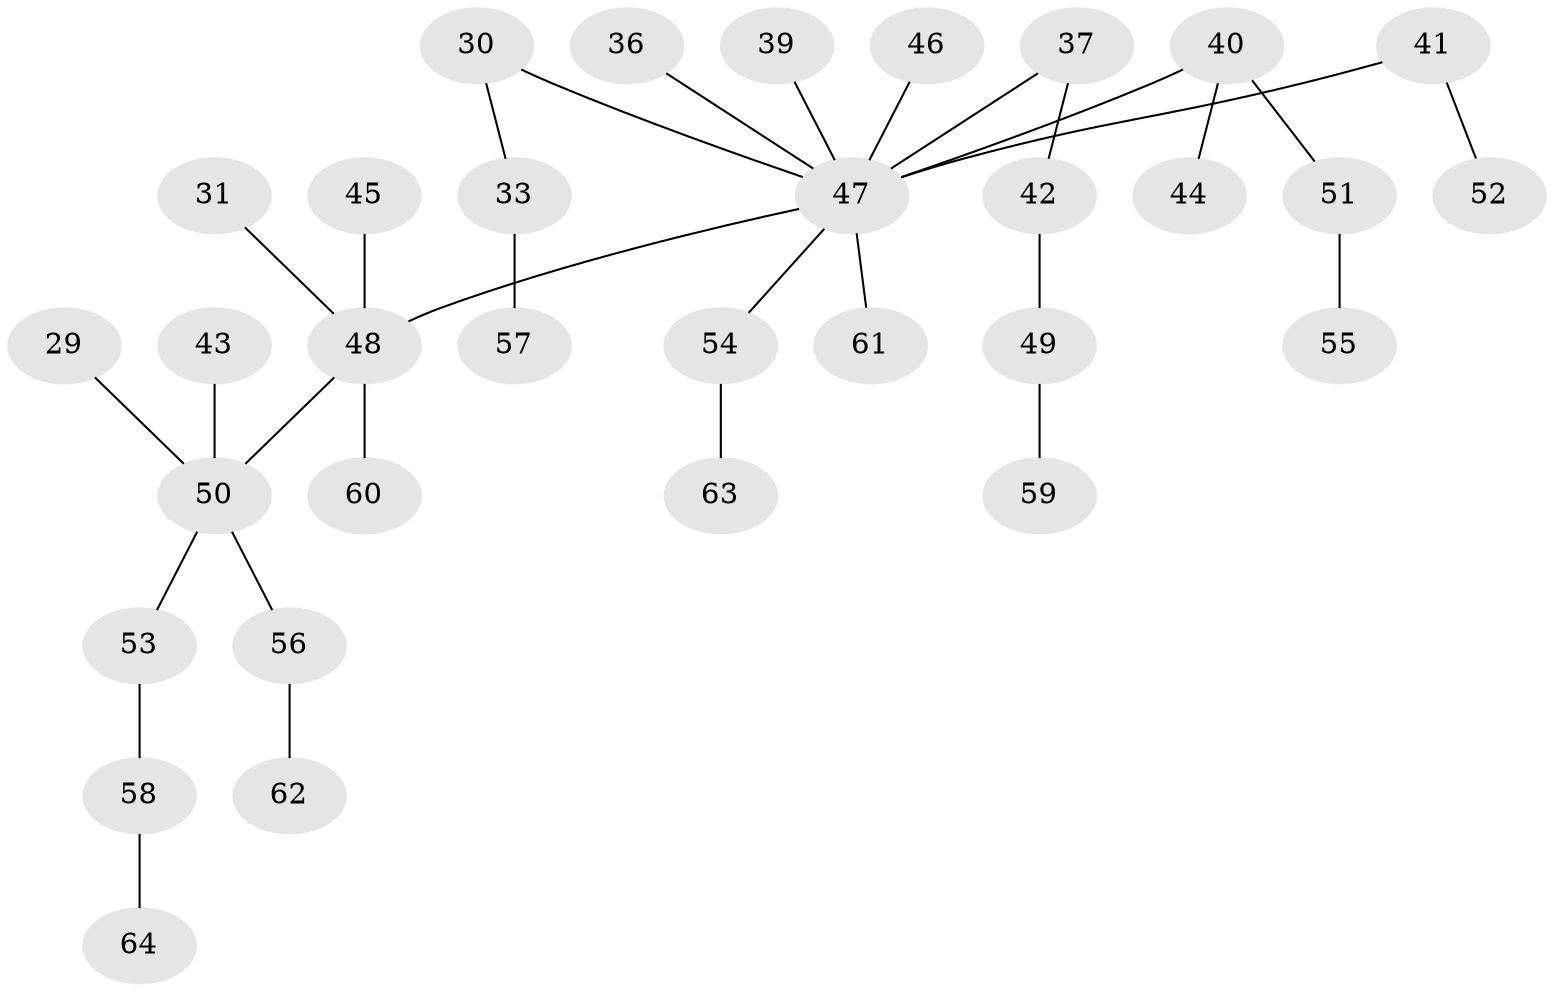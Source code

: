 // original degree distribution, {7: 0.015625, 5: 0.046875, 4: 0.03125, 2: 0.3125, 3: 0.140625, 1: 0.453125}
// Generated by graph-tools (version 1.1) at 2025/53/03/09/25 04:53:48]
// undirected, 32 vertices, 31 edges
graph export_dot {
graph [start="1"]
  node [color=gray90,style=filled];
  29;
  30;
  31;
  33;
  36;
  37;
  39;
  40 [super="+38"];
  41 [super="+17"];
  42;
  43;
  44;
  45;
  46;
  47 [super="+1+7+13+25+27+35+28"];
  48 [super="+16+20"];
  49;
  50 [super="+14+26"];
  51;
  52;
  53;
  54;
  55;
  56;
  57;
  58;
  59;
  60;
  61;
  62;
  63;
  64;
  29 -- 50;
  30 -- 33;
  30 -- 47;
  31 -- 48;
  33 -- 57;
  36 -- 47;
  37 -- 42;
  37 -- 47;
  39 -- 47;
  40 -- 44;
  40 -- 51;
  40 -- 47;
  41 -- 52;
  41 -- 47;
  42 -- 49;
  43 -- 50;
  45 -- 48;
  46 -- 47;
  47 -- 54;
  47 -- 48;
  47 -- 61;
  48 -- 50;
  48 -- 60;
  49 -- 59;
  50 -- 56;
  50 -- 53;
  51 -- 55;
  53 -- 58;
  54 -- 63;
  56 -- 62;
  58 -- 64;
}
